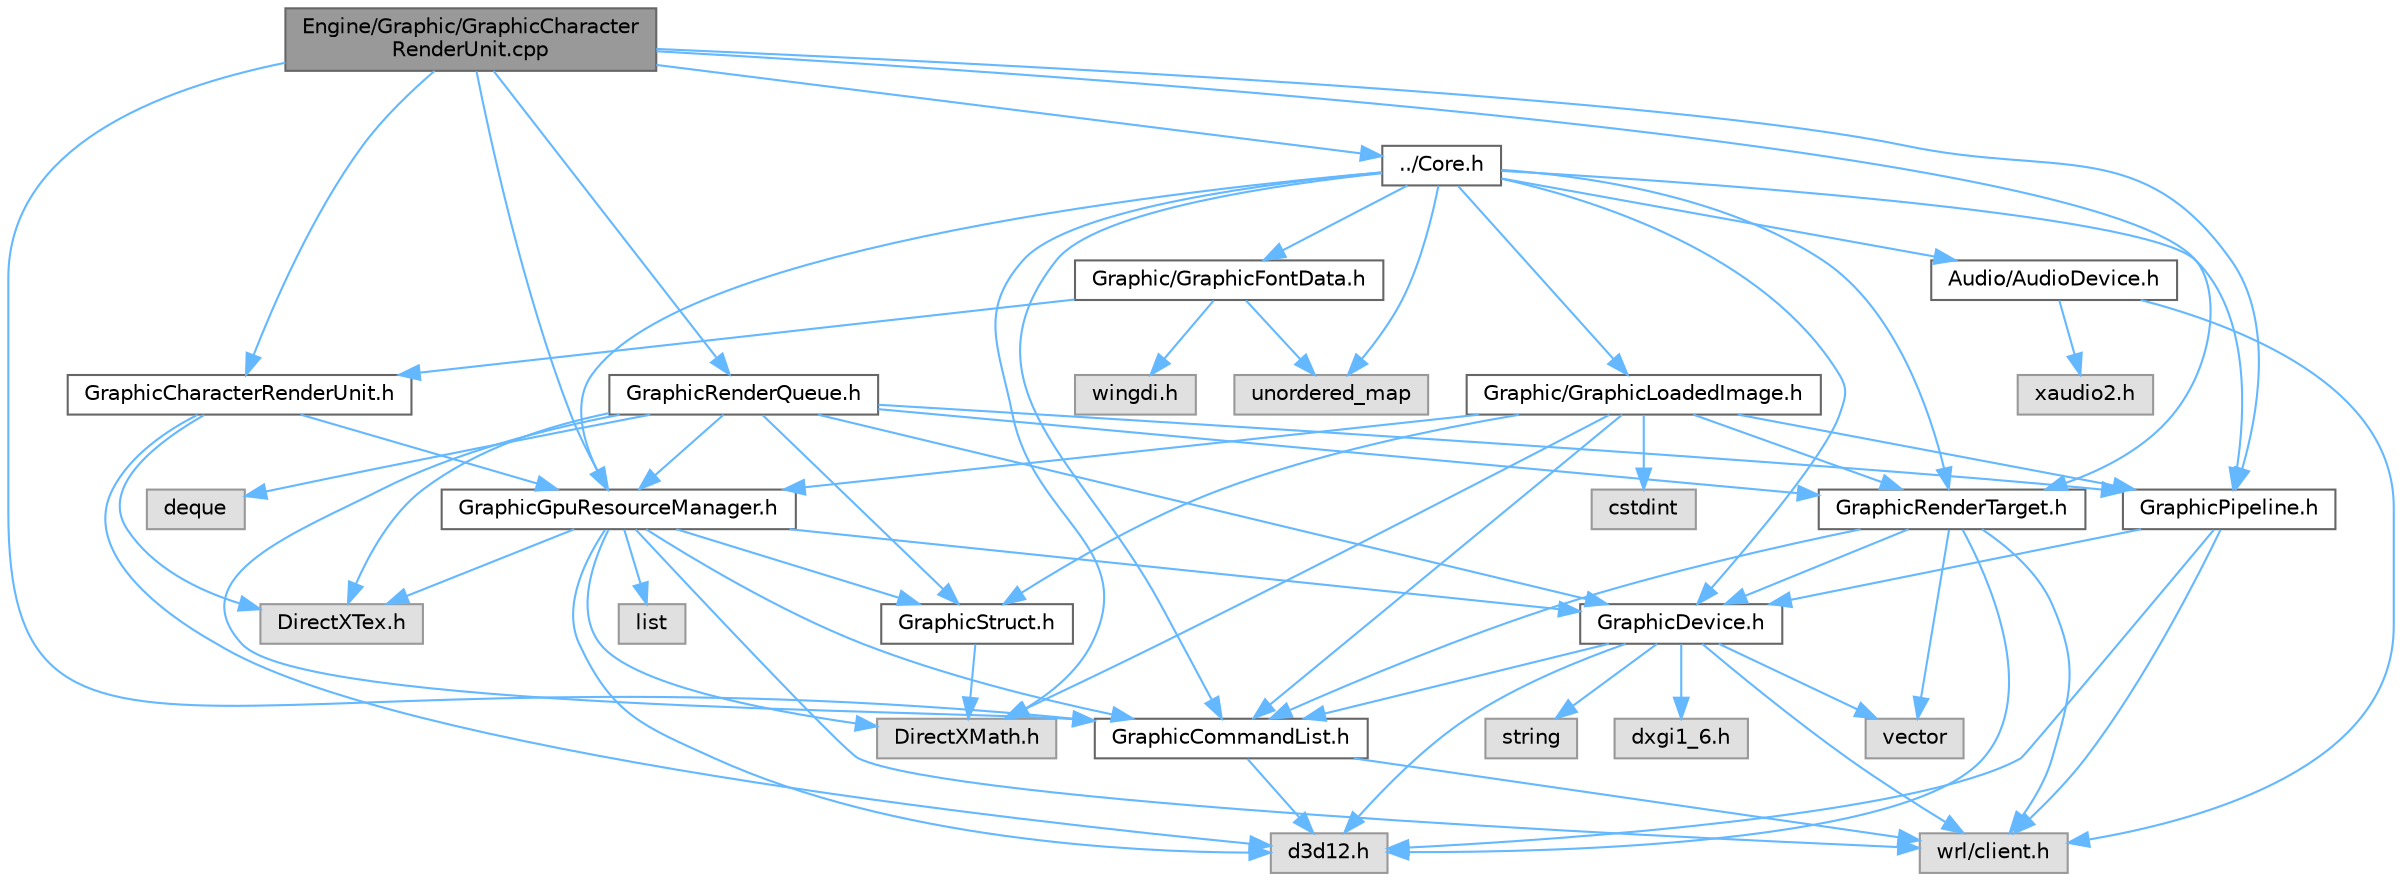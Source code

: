digraph "Engine/Graphic/GraphicCharacterRenderUnit.cpp"
{
 // LATEX_PDF_SIZE
  bgcolor="transparent";
  edge [fontname=Helvetica,fontsize=10,labelfontname=Helvetica,labelfontsize=10];
  node [fontname=Helvetica,fontsize=10,shape=box,height=0.2,width=0.4];
  Node1 [id="Node000001",label="Engine/Graphic/GraphicCharacter\lRenderUnit.cpp",height=0.2,width=0.4,color="gray40", fillcolor="grey60", style="filled", fontcolor="black",tooltip=" "];
  Node1 -> Node2 [id="edge66_Node000001_Node000002",color="steelblue1",style="solid",tooltip=" "];
  Node2 [id="Node000002",label="GraphicCharacterRenderUnit.h",height=0.2,width=0.4,color="grey40", fillcolor="white", style="filled",URL="$_graphic_character_render_unit_8h.html",tooltip=" "];
  Node2 -> Node3 [id="edge67_Node000002_Node000003",color="steelblue1",style="solid",tooltip=" "];
  Node3 [id="Node000003",label="GraphicGpuResourceManager.h",height=0.2,width=0.4,color="grey40", fillcolor="white", style="filled",URL="$_graphic_gpu_resource_manager_8h.html",tooltip=" "];
  Node3 -> Node4 [id="edge68_Node000003_Node000004",color="steelblue1",style="solid",tooltip=" "];
  Node4 [id="Node000004",label="GraphicDevice.h",height=0.2,width=0.4,color="grey40", fillcolor="white", style="filled",URL="$_graphic_device_8h.html",tooltip=" "];
  Node4 -> Node5 [id="edge69_Node000004_Node000005",color="steelblue1",style="solid",tooltip=" "];
  Node5 [id="Node000005",label="d3d12.h",height=0.2,width=0.4,color="grey60", fillcolor="#E0E0E0", style="filled",tooltip=" "];
  Node4 -> Node6 [id="edge70_Node000004_Node000006",color="steelblue1",style="solid",tooltip=" "];
  Node6 [id="Node000006",label="dxgi1_6.h",height=0.2,width=0.4,color="grey60", fillcolor="#E0E0E0", style="filled",tooltip=" "];
  Node4 -> Node7 [id="edge71_Node000004_Node000007",color="steelblue1",style="solid",tooltip=" "];
  Node7 [id="Node000007",label="wrl/client.h",height=0.2,width=0.4,color="grey60", fillcolor="#E0E0E0", style="filled",tooltip=" "];
  Node4 -> Node8 [id="edge72_Node000004_Node000008",color="steelblue1",style="solid",tooltip=" "];
  Node8 [id="Node000008",label="vector",height=0.2,width=0.4,color="grey60", fillcolor="#E0E0E0", style="filled",tooltip=" "];
  Node4 -> Node9 [id="edge73_Node000004_Node000009",color="steelblue1",style="solid",tooltip=" "];
  Node9 [id="Node000009",label="string",height=0.2,width=0.4,color="grey60", fillcolor="#E0E0E0", style="filled",tooltip=" "];
  Node4 -> Node10 [id="edge74_Node000004_Node000010",color="steelblue1",style="solid",tooltip=" "];
  Node10 [id="Node000010",label="GraphicCommandList.h",height=0.2,width=0.4,color="grey40", fillcolor="white", style="filled",URL="$_graphic_command_list_8h.html",tooltip=" "];
  Node10 -> Node5 [id="edge75_Node000010_Node000005",color="steelblue1",style="solid",tooltip=" "];
  Node10 -> Node7 [id="edge76_Node000010_Node000007",color="steelblue1",style="solid",tooltip=" "];
  Node3 -> Node10 [id="edge77_Node000003_Node000010",color="steelblue1",style="solid",tooltip=" "];
  Node3 -> Node11 [id="edge78_Node000003_Node000011",color="steelblue1",style="solid",tooltip=" "];
  Node11 [id="Node000011",label="GraphicStruct.h",height=0.2,width=0.4,color="grey40", fillcolor="white", style="filled",URL="$_graphic_struct_8h.html",tooltip=" "];
  Node11 -> Node12 [id="edge79_Node000011_Node000012",color="steelblue1",style="solid",tooltip=" "];
  Node12 [id="Node000012",label="DirectXMath.h",height=0.2,width=0.4,color="grey60", fillcolor="#E0E0E0", style="filled",tooltip=" "];
  Node3 -> Node5 [id="edge80_Node000003_Node000005",color="steelblue1",style="solid",tooltip=" "];
  Node3 -> Node12 [id="edge81_Node000003_Node000012",color="steelblue1",style="solid",tooltip=" "];
  Node3 -> Node13 [id="edge82_Node000003_Node000013",color="steelblue1",style="solid",tooltip=" "];
  Node13 [id="Node000013",label="DirectXTex.h",height=0.2,width=0.4,color="grey60", fillcolor="#E0E0E0", style="filled",tooltip=" "];
  Node3 -> Node14 [id="edge83_Node000003_Node000014",color="steelblue1",style="solid",tooltip=" "];
  Node14 [id="Node000014",label="list",height=0.2,width=0.4,color="grey60", fillcolor="#E0E0E0", style="filled",tooltip=" "];
  Node3 -> Node7 [id="edge84_Node000003_Node000007",color="steelblue1",style="solid",tooltip=" "];
  Node2 -> Node5 [id="edge85_Node000002_Node000005",color="steelblue1",style="solid",tooltip=" "];
  Node2 -> Node13 [id="edge86_Node000002_Node000013",color="steelblue1",style="solid",tooltip=" "];
  Node1 -> Node3 [id="edge87_Node000001_Node000003",color="steelblue1",style="solid",tooltip=" "];
  Node1 -> Node10 [id="edge88_Node000001_Node000010",color="steelblue1",style="solid",tooltip=" "];
  Node1 -> Node15 [id="edge89_Node000001_Node000015",color="steelblue1",style="solid",tooltip=" "];
  Node15 [id="Node000015",label="GraphicPipeline.h",height=0.2,width=0.4,color="grey40", fillcolor="white", style="filled",URL="$_graphic_pipeline_8h.html",tooltip=" "];
  Node15 -> Node4 [id="edge90_Node000015_Node000004",color="steelblue1",style="solid",tooltip=" "];
  Node15 -> Node5 [id="edge91_Node000015_Node000005",color="steelblue1",style="solid",tooltip=" "];
  Node15 -> Node7 [id="edge92_Node000015_Node000007",color="steelblue1",style="solid",tooltip=" "];
  Node1 -> Node16 [id="edge93_Node000001_Node000016",color="steelblue1",style="solid",tooltip=" "];
  Node16 [id="Node000016",label="GraphicRenderTarget.h",height=0.2,width=0.4,color="grey40", fillcolor="white", style="filled",URL="$_graphic_render_target_8h.html",tooltip=" "];
  Node16 -> Node4 [id="edge94_Node000016_Node000004",color="steelblue1",style="solid",tooltip=" "];
  Node16 -> Node10 [id="edge95_Node000016_Node000010",color="steelblue1",style="solid",tooltip=" "];
  Node16 -> Node8 [id="edge96_Node000016_Node000008",color="steelblue1",style="solid",tooltip=" "];
  Node16 -> Node5 [id="edge97_Node000016_Node000005",color="steelblue1",style="solid",tooltip=" "];
  Node16 -> Node7 [id="edge98_Node000016_Node000007",color="steelblue1",style="solid",tooltip=" "];
  Node1 -> Node17 [id="edge99_Node000001_Node000017",color="steelblue1",style="solid",tooltip=" "];
  Node17 [id="Node000017",label="GraphicRenderQueue.h",height=0.2,width=0.4,color="grey40", fillcolor="white", style="filled",URL="$_graphic_render_queue_8h.html",tooltip=" "];
  Node17 -> Node4 [id="edge100_Node000017_Node000004",color="steelblue1",style="solid",tooltip=" "];
  Node17 -> Node10 [id="edge101_Node000017_Node000010",color="steelblue1",style="solid",tooltip=" "];
  Node17 -> Node15 [id="edge102_Node000017_Node000015",color="steelblue1",style="solid",tooltip=" "];
  Node17 -> Node16 [id="edge103_Node000017_Node000016",color="steelblue1",style="solid",tooltip=" "];
  Node17 -> Node3 [id="edge104_Node000017_Node000003",color="steelblue1",style="solid",tooltip=" "];
  Node17 -> Node11 [id="edge105_Node000017_Node000011",color="steelblue1",style="solid",tooltip=" "];
  Node17 -> Node18 [id="edge106_Node000017_Node000018",color="steelblue1",style="solid",tooltip=" "];
  Node18 [id="Node000018",label="deque",height=0.2,width=0.4,color="grey60", fillcolor="#E0E0E0", style="filled",tooltip=" "];
  Node17 -> Node13 [id="edge107_Node000017_Node000013",color="steelblue1",style="solid",tooltip=" "];
  Node1 -> Node19 [id="edge108_Node000001_Node000019",color="steelblue1",style="solid",tooltip=" "];
  Node19 [id="Node000019",label="../Core.h",height=0.2,width=0.4,color="grey40", fillcolor="white", style="filled",URL="$_core_8h.html",tooltip=" "];
  Node19 -> Node4 [id="edge109_Node000019_Node000004",color="steelblue1",style="solid",tooltip=" "];
  Node19 -> Node10 [id="edge110_Node000019_Node000010",color="steelblue1",style="solid",tooltip=" "];
  Node19 -> Node16 [id="edge111_Node000019_Node000016",color="steelblue1",style="solid",tooltip=" "];
  Node19 -> Node15 [id="edge112_Node000019_Node000015",color="steelblue1",style="solid",tooltip=" "];
  Node19 -> Node3 [id="edge113_Node000019_Node000003",color="steelblue1",style="solid",tooltip=" "];
  Node19 -> Node20 [id="edge114_Node000019_Node000020",color="steelblue1",style="solid",tooltip=" "];
  Node20 [id="Node000020",label="Graphic/GraphicLoadedImage.h",height=0.2,width=0.4,color="grey40", fillcolor="white", style="filled",URL="$_graphic_loaded_image_8h.html",tooltip=" "];
  Node20 -> Node21 [id="edge115_Node000020_Node000021",color="steelblue1",style="solid",tooltip=" "];
  Node21 [id="Node000021",label="cstdint",height=0.2,width=0.4,color="grey60", fillcolor="#E0E0E0", style="filled",tooltip=" "];
  Node20 -> Node12 [id="edge116_Node000020_Node000012",color="steelblue1",style="solid",tooltip=" "];
  Node20 -> Node10 [id="edge117_Node000020_Node000010",color="steelblue1",style="solid",tooltip=" "];
  Node20 -> Node15 [id="edge118_Node000020_Node000015",color="steelblue1",style="solid",tooltip=" "];
  Node20 -> Node16 [id="edge119_Node000020_Node000016",color="steelblue1",style="solid",tooltip=" "];
  Node20 -> Node3 [id="edge120_Node000020_Node000003",color="steelblue1",style="solid",tooltip=" "];
  Node20 -> Node11 [id="edge121_Node000020_Node000011",color="steelblue1",style="solid",tooltip=" "];
  Node19 -> Node22 [id="edge122_Node000019_Node000022",color="steelblue1",style="solid",tooltip=" "];
  Node22 [id="Node000022",label="Graphic/GraphicFontData.h",height=0.2,width=0.4,color="grey40", fillcolor="white", style="filled",URL="$_graphic_font_data_8h.html",tooltip=" "];
  Node22 -> Node2 [id="edge123_Node000022_Node000002",color="steelblue1",style="solid",tooltip=" "];
  Node22 -> Node23 [id="edge124_Node000022_Node000023",color="steelblue1",style="solid",tooltip=" "];
  Node23 [id="Node000023",label="unordered_map",height=0.2,width=0.4,color="grey60", fillcolor="#E0E0E0", style="filled",tooltip=" "];
  Node22 -> Node24 [id="edge125_Node000022_Node000024",color="steelblue1",style="solid",tooltip=" "];
  Node24 [id="Node000024",label="wingdi.h",height=0.2,width=0.4,color="grey60", fillcolor="#E0E0E0", style="filled",tooltip=" "];
  Node19 -> Node25 [id="edge126_Node000019_Node000025",color="steelblue1",style="solid",tooltip=" "];
  Node25 [id="Node000025",label="Audio/AudioDevice.h",height=0.2,width=0.4,color="grey40", fillcolor="white", style="filled",URL="$_audio_device_8h.html",tooltip=" "];
  Node25 -> Node26 [id="edge127_Node000025_Node000026",color="steelblue1",style="solid",tooltip=" "];
  Node26 [id="Node000026",label="xaudio2.h",height=0.2,width=0.4,color="grey60", fillcolor="#E0E0E0", style="filled",tooltip=" "];
  Node25 -> Node7 [id="edge128_Node000025_Node000007",color="steelblue1",style="solid",tooltip=" "];
  Node19 -> Node12 [id="edge129_Node000019_Node000012",color="steelblue1",style="solid",tooltip=" "];
  Node19 -> Node23 [id="edge130_Node000019_Node000023",color="steelblue1",style="solid",tooltip=" "];
}
